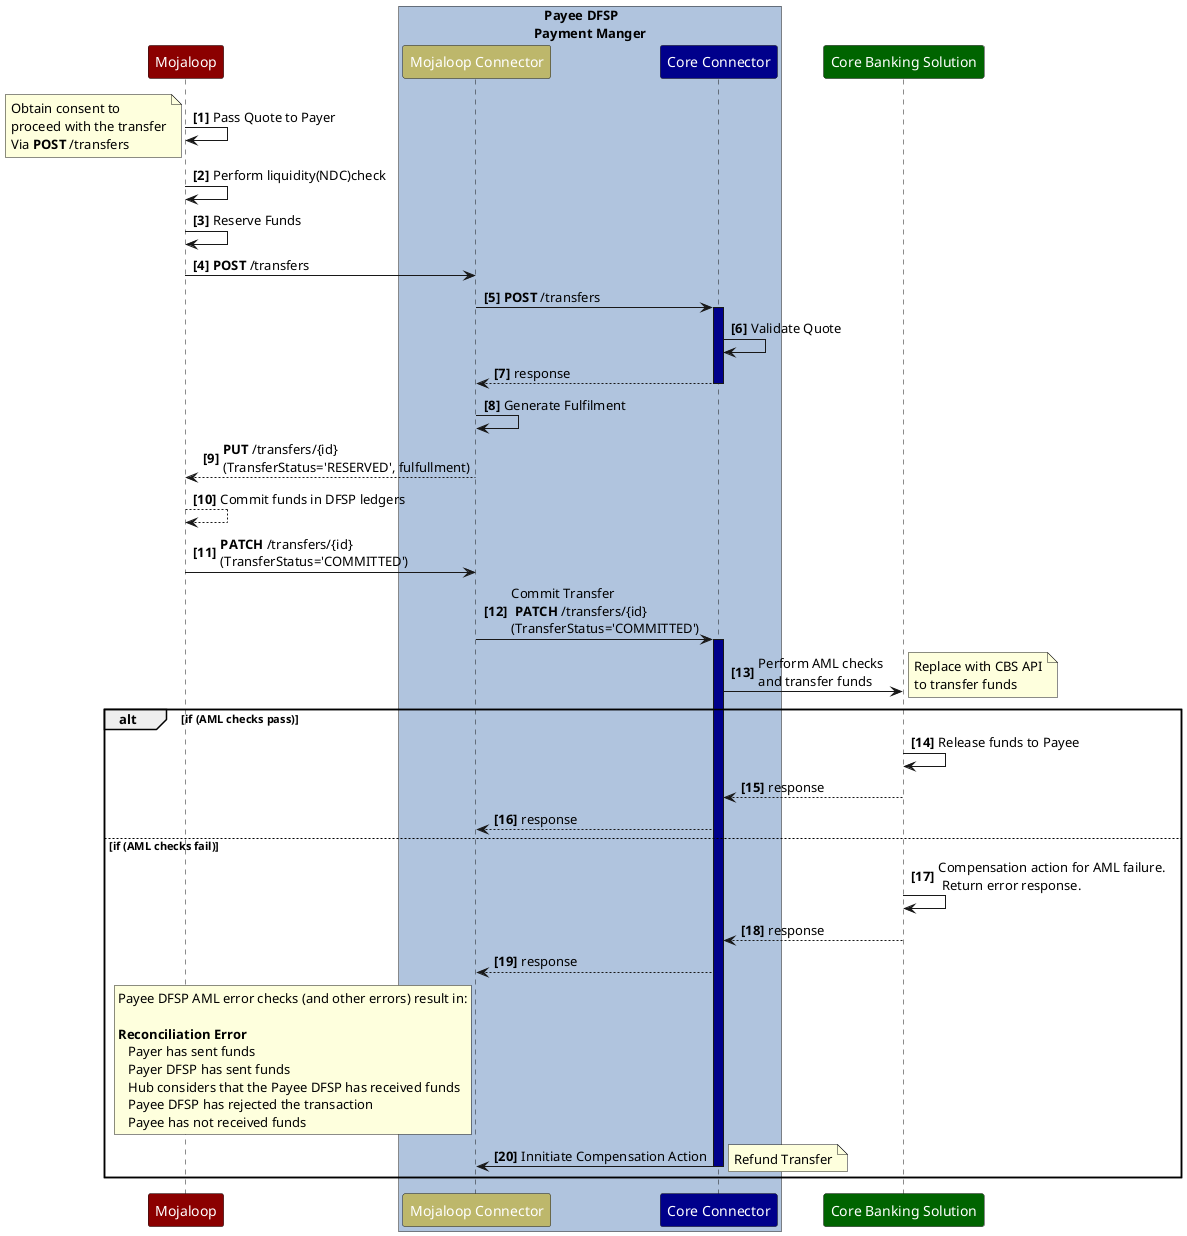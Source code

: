 @startuml PayeeDFSPSingleIntegrationApiOnPatchPattern
/'*****
--------------
******'/

skinparam participant { 
  FontColor white
}
participant "Mojaloop" as Switch #DarkRed
box "   Payee DFSP\nPayment Manger" #LightSteelBlue
  participant "Mojaloop Connector" as MC #DarkKhaki
  participant "Core Connector" as CC  #DarkBlue
end box
  participant "Core Banking Solution" as CBS #DarkGreen

autonumber 1 1 "<b>[0]"

Switch->Switch: Pass Quote to Payer
note left
Obtain consent to 
proceed with the transfer
Via **POST** /transfers
end note
    Switch-> Switch: Perform liquidity(NDC)check
    Switch->Switch: Reserve Funds
    Switch->MC: **POST** /transfers
    MC->CC: **POST** /transfers 
    activate CC #DarkBlue
    CC->CC: Validate Quote
    CC-->MC: response
    deactivate CC
    MC->MC: Generate Fulfilment
    MC-->Switch: **PUT** /transfers/{id} \n(TransferStatus='RESERVED', fulfullment)
    Switch-->Switch: Commit funds in DFSP ledgers

    Switch->MC: **PATCH** /transfers/{id} \n(TransferStatus='COMMITTED')
    MC->CC: Commit Transfer\n **PATCH** /transfers/{id} \n(TransferStatus='COMMITTED') 
    activate CC #DarkBlue
    CC->CBS: Perform AML checks \nand transfer funds
    note right 
    Replace with CBS API
    to transfer funds
    end note
    alt if (AML checks pass)
    CBS->CBS: Release funds to Payee 
    CBS-->CC: response
    CC-->MC: response
    else if (AML checks fail)
    CBS->CBS: Compensation action for AML failure. \n Return error response.
    CBS-->CC: response
    CC-->MC: response
    rnote left MC 
    Payee DFSP AML error checks (and other errors) result in:
    
    **Reconciliation Error**
       Payer has sent funds
       Payer DFSP has sent funds
       Hub considers that the Payee DFSP has received funds
       Payee DFSP has rejected the transaction
       Payee has not received funds
    endrnote

    CC->MC: Innitiate Compensation Action
    note right
    Refund Transfer
    end note
    deactivate CC
  end

@enduml